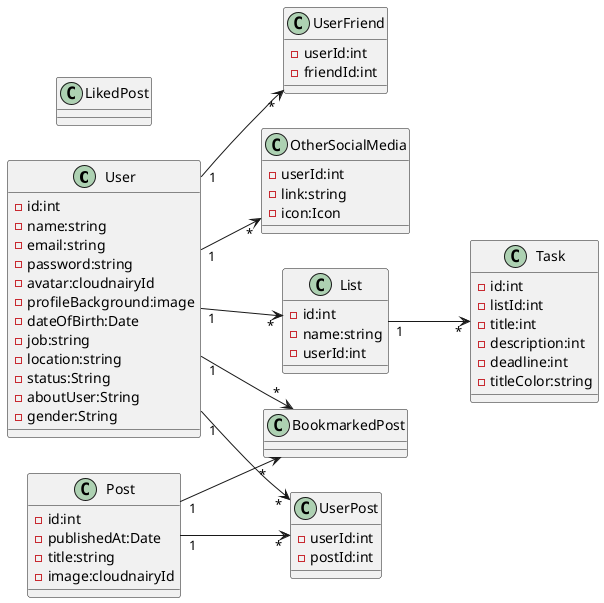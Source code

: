 @startuml
left to right direction
class User{
    -id:int
    -name:string
    -email:string
    -password:string
    -avatar:cloudnairyId
    -profileBackground:image
    -dateOfBirth:Date
    -job:string
    -location:string
    -status:String
    -aboutUser:String
    -gender:String
}



class UserFriend{
    -userId:int
    -friendId:int

}
class OtherSocialMedia {
    -userId:int
    -link:string
    -icon:Icon
}
class Post{
    -id:int
    -publishedAt:Date
    -title:string
    -image:cloudnairyId
}
class UserPost{
    -userId:int
    -postId:int
}


class List {
    -id:int
    -name:string
    -userId:int
}
class Task{
    -id:int
    -listId:int
    -title:int
    -description:int
    -deadline:int
    -titleColor:string
}
class BookmarkedPost{

}
class LikedPost{
    

}

User "1" --> "*" List
User "1" --> "*" UserPost
User "1" --> "*" BookmarkedPost
User "1" --> "*" OtherSocialMedia
User "1" --> "*" UserFriend

Post "1" --> "*" UserPost
Post "1" --> "*" BookmarkedPost

List "1" --> "*" Task


@enduml
